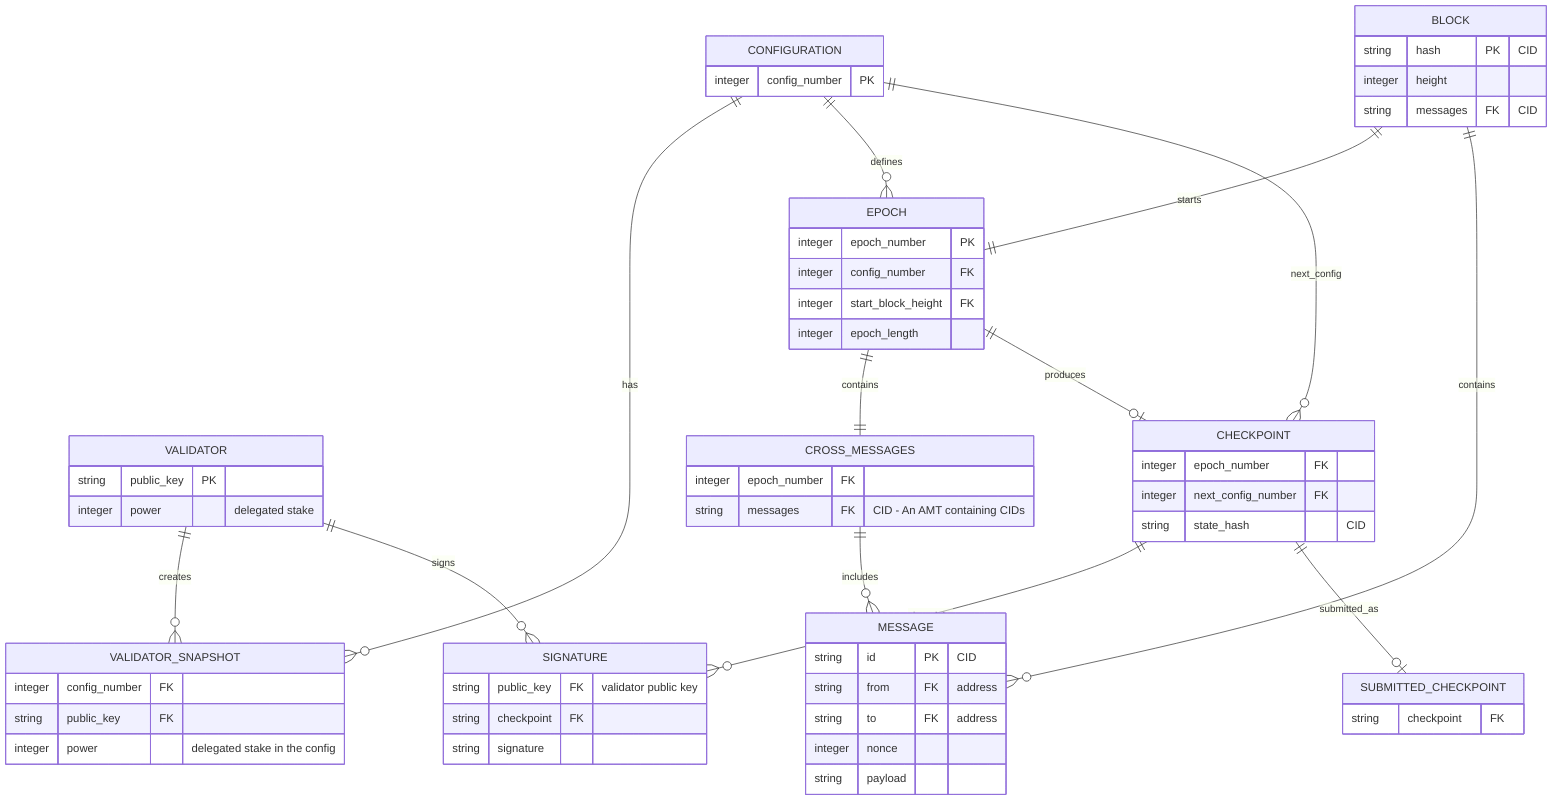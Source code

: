 erDiagram
    %% =====================================================
    %% Subnet Actor in parent subnet (Blue section #79ADDC)
    %% =====================================================

    VALIDATOR {
        string public_key PK
        integer power "delegated stake"
    }

    CONFIGURATION {
        integer config_number PK
    }

    VALIDATOR_SNAPSHOT {
        integer config_number FK
        string public_key FK
        integer power "delegated stake in the config"
    }

    SUBMITTED_CHECKPOINT {
        string checkpoint FK
    }

    %% =====================================================
    %% Checkpointing (Yellow section #FFEE93)
    %% =====================================================

    CHECKPOINT {
        integer epoch_number FK
        integer next_config_number FK
        string state_hash "CID"
    }

    SIGNATURE {
        string public_key FK "validator public key"
        string checkpoint FK
        string signature
    }

    %% =====================================================
    %% Child subnet (Orange section #FFC09F)
    %% =====================================================

    EPOCH {
        integer epoch_number PK
        integer config_number FK
        integer start_block_height FK
        integer epoch_length
    }

    CROSS_MESSAGES {
        integer epoch_number FK
        string messages FK "CID - An AMT containing CIDs"
    }

    MESSAGE {
        string id PK "CID"
        string from FK "address"
        string to FK "address"
        integer nonce
        string payload
    }

    BLOCK {
        string hash PK "CID"
        integer height
        string messages FK "CID"
    }

    %% =====================================================
    %% Relationships
    %% =====================================================

    %% Parent subnet relationships (Blue section)
    CONFIGURATION ||--o{ VALIDATOR_SNAPSHOT : "has"
    VALIDATOR ||--o{ VALIDATOR_SNAPSHOT : "creates"

    %% Cross-section relationships
    CONFIGURATION ||--o{ EPOCH : "defines"
    CONFIGURATION ||--o{ CHECKPOINT : "next_config"

    %% Child subnet relationships (Orange section)
    BLOCK ||--|| EPOCH : "starts"
    EPOCH ||--|| CROSS_MESSAGES : "contains"
    CROSS_MESSAGES ||--o{ MESSAGE : "includes"
    BLOCK ||--o{ MESSAGE : "contains"

    %% Checkpointing relationships (Yellow section)
    EPOCH ||--o| CHECKPOINT : "produces"
    CHECKPOINT ||--o{ SIGNATURE : "signed_by"
    VALIDATOR ||--o{ SIGNATURE : "signs"
    CHECKPOINT ||--o| SUBMITTED_CHECKPOINT : "submitted_as"